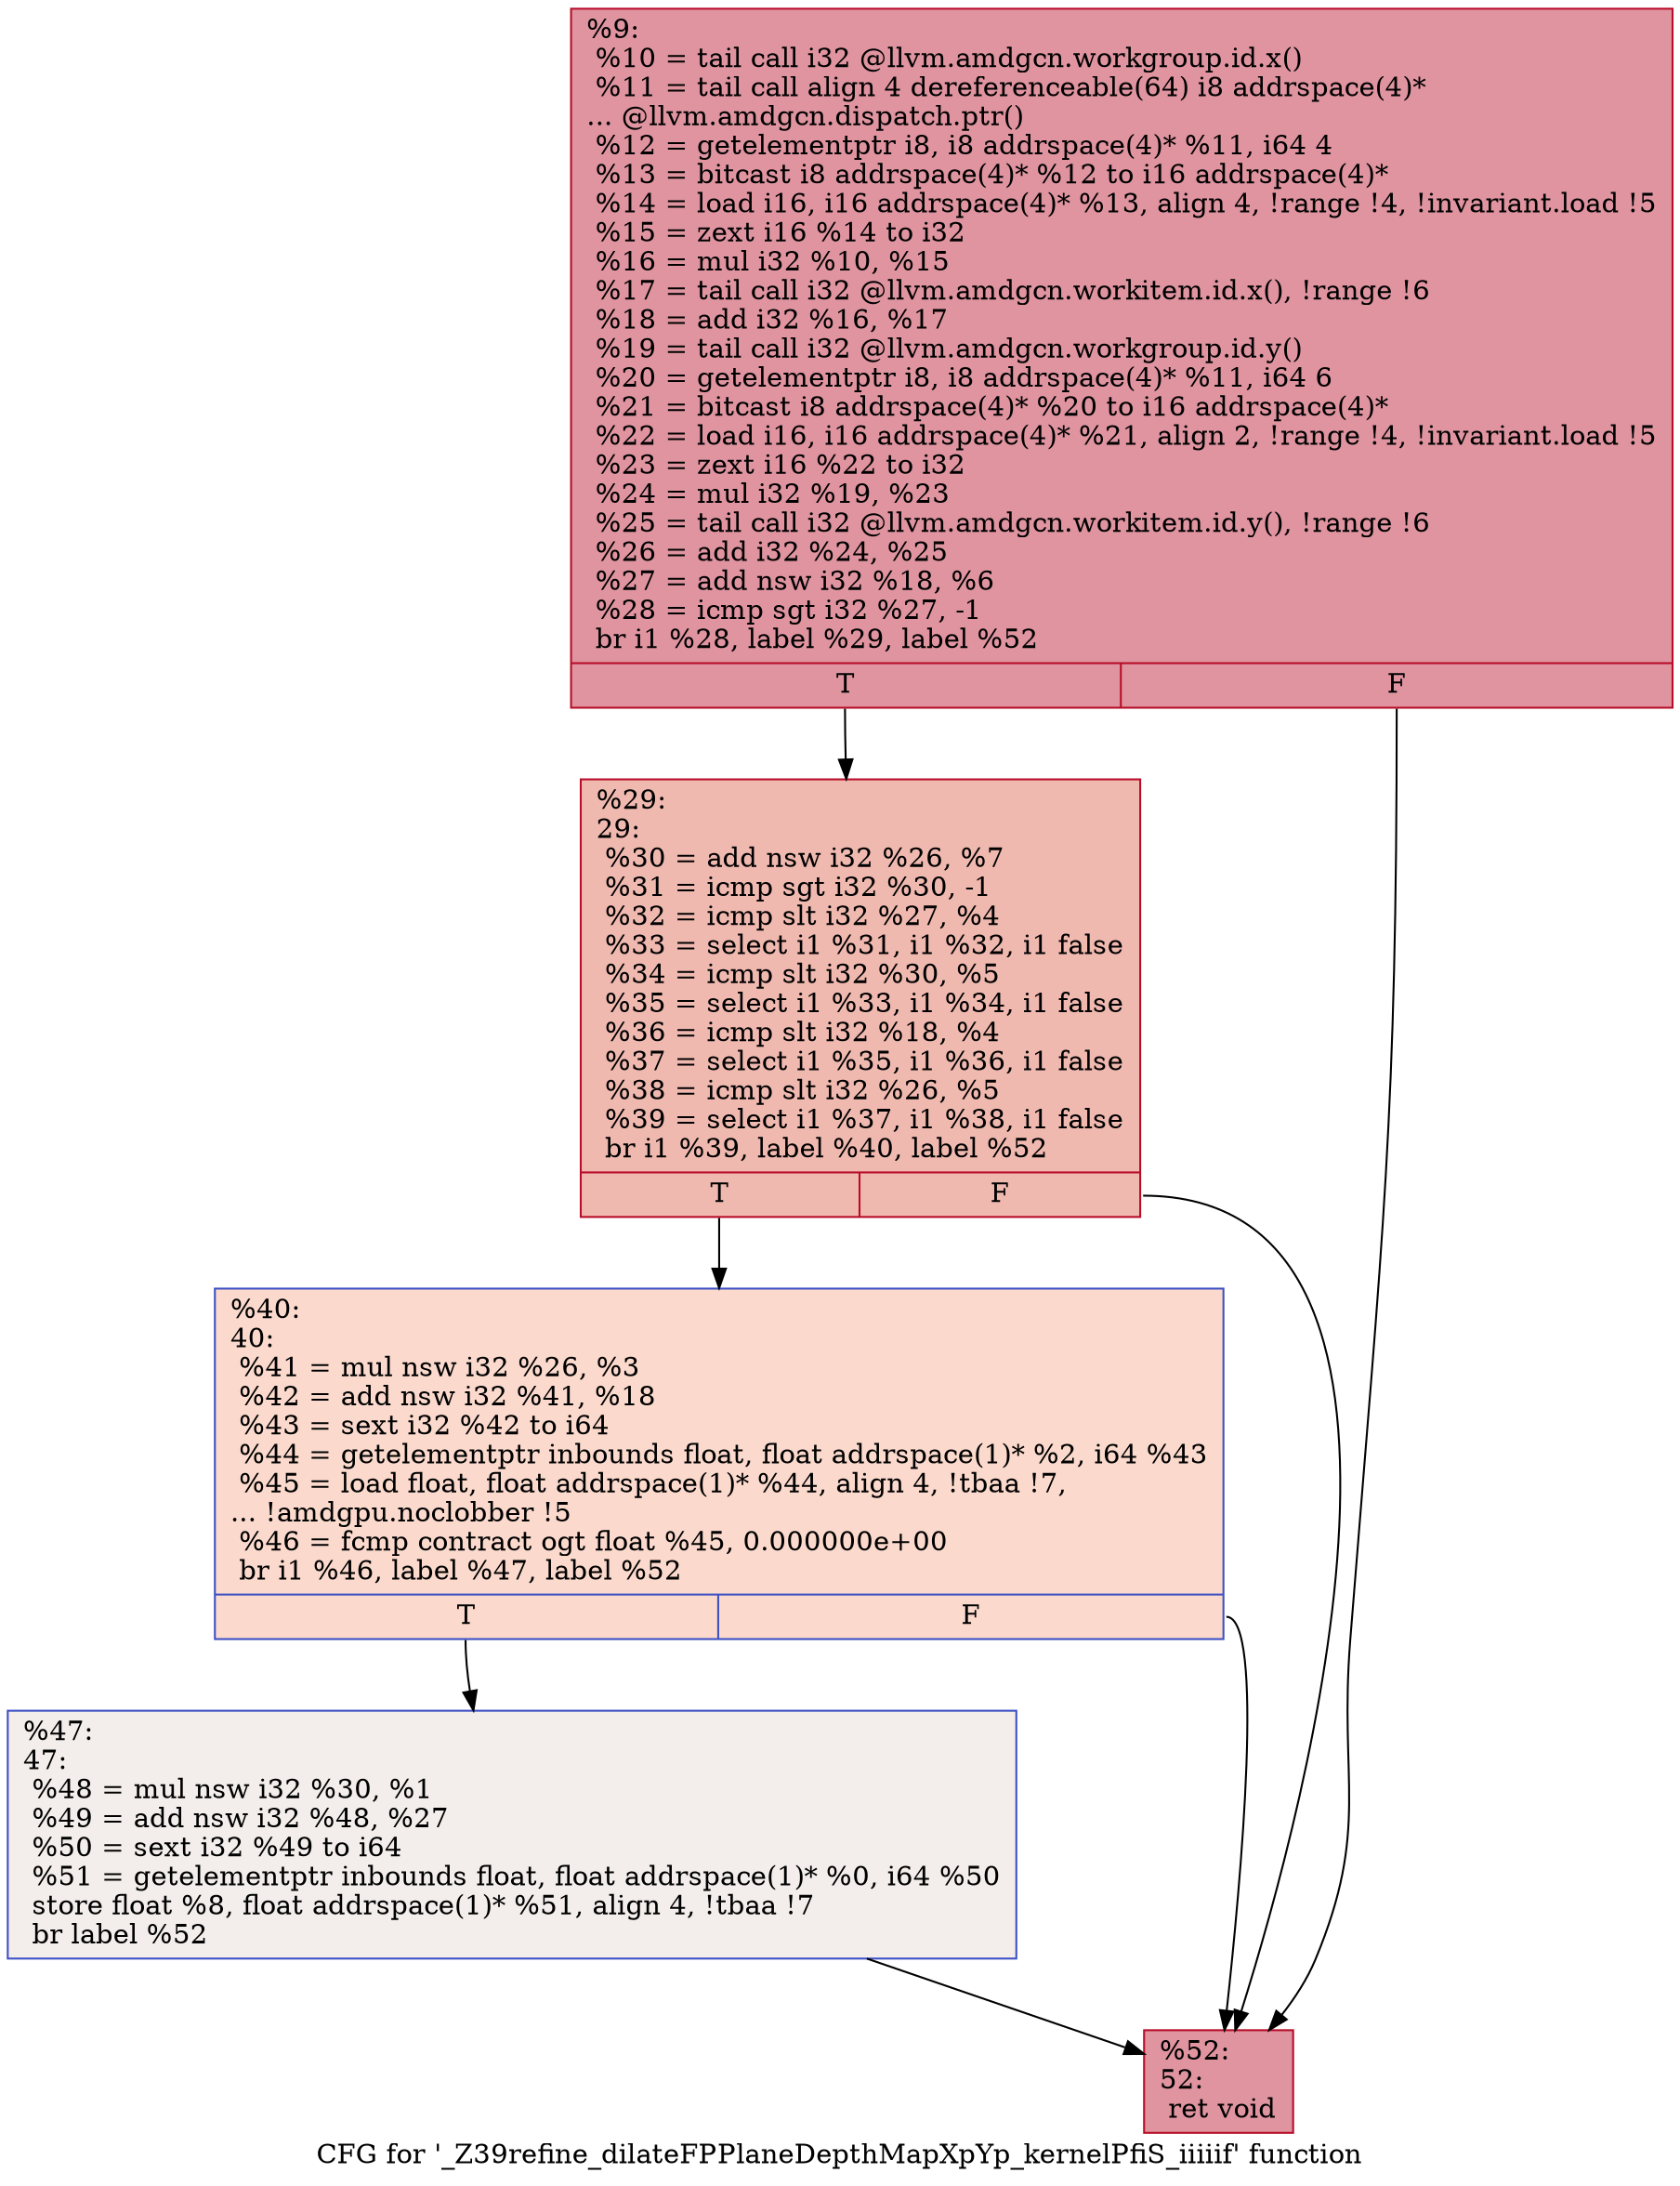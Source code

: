 digraph "CFG for '_Z39refine_dilateFPPlaneDepthMapXpYp_kernelPfiS_iiiiif' function" {
	label="CFG for '_Z39refine_dilateFPPlaneDepthMapXpYp_kernelPfiS_iiiiif' function";

	Node0x4b899c0 [shape=record,color="#b70d28ff", style=filled, fillcolor="#b70d2870",label="{%9:\l  %10 = tail call i32 @llvm.amdgcn.workgroup.id.x()\l  %11 = tail call align 4 dereferenceable(64) i8 addrspace(4)*\l... @llvm.amdgcn.dispatch.ptr()\l  %12 = getelementptr i8, i8 addrspace(4)* %11, i64 4\l  %13 = bitcast i8 addrspace(4)* %12 to i16 addrspace(4)*\l  %14 = load i16, i16 addrspace(4)* %13, align 4, !range !4, !invariant.load !5\l  %15 = zext i16 %14 to i32\l  %16 = mul i32 %10, %15\l  %17 = tail call i32 @llvm.amdgcn.workitem.id.x(), !range !6\l  %18 = add i32 %16, %17\l  %19 = tail call i32 @llvm.amdgcn.workgroup.id.y()\l  %20 = getelementptr i8, i8 addrspace(4)* %11, i64 6\l  %21 = bitcast i8 addrspace(4)* %20 to i16 addrspace(4)*\l  %22 = load i16, i16 addrspace(4)* %21, align 2, !range !4, !invariant.load !5\l  %23 = zext i16 %22 to i32\l  %24 = mul i32 %19, %23\l  %25 = tail call i32 @llvm.amdgcn.workitem.id.y(), !range !6\l  %26 = add i32 %24, %25\l  %27 = add nsw i32 %18, %6\l  %28 = icmp sgt i32 %27, -1\l  br i1 %28, label %29, label %52\l|{<s0>T|<s1>F}}"];
	Node0x4b899c0:s0 -> Node0x4b8e150;
	Node0x4b899c0:s1 -> Node0x4b8e1e0;
	Node0x4b8e150 [shape=record,color="#b70d28ff", style=filled, fillcolor="#de614d70",label="{%29:\l29:                                               \l  %30 = add nsw i32 %26, %7\l  %31 = icmp sgt i32 %30, -1\l  %32 = icmp slt i32 %27, %4\l  %33 = select i1 %31, i1 %32, i1 false\l  %34 = icmp slt i32 %30, %5\l  %35 = select i1 %33, i1 %34, i1 false\l  %36 = icmp slt i32 %18, %4\l  %37 = select i1 %35, i1 %36, i1 false\l  %38 = icmp slt i32 %26, %5\l  %39 = select i1 %37, i1 %38, i1 false\l  br i1 %39, label %40, label %52\l|{<s0>T|<s1>F}}"];
	Node0x4b8e150:s0 -> Node0x4b8eaa0;
	Node0x4b8e150:s1 -> Node0x4b8e1e0;
	Node0x4b8eaa0 [shape=record,color="#3d50c3ff", style=filled, fillcolor="#f7ac8e70",label="{%40:\l40:                                               \l  %41 = mul nsw i32 %26, %3\l  %42 = add nsw i32 %41, %18\l  %43 = sext i32 %42 to i64\l  %44 = getelementptr inbounds float, float addrspace(1)* %2, i64 %43\l  %45 = load float, float addrspace(1)* %44, align 4, !tbaa !7,\l... !amdgpu.noclobber !5\l  %46 = fcmp contract ogt float %45, 0.000000e+00\l  br i1 %46, label %47, label %52\l|{<s0>T|<s1>F}}"];
	Node0x4b8eaa0:s0 -> Node0x4b8faa0;
	Node0x4b8eaa0:s1 -> Node0x4b8e1e0;
	Node0x4b8faa0 [shape=record,color="#3d50c3ff", style=filled, fillcolor="#e3d9d370",label="{%47:\l47:                                               \l  %48 = mul nsw i32 %30, %1\l  %49 = add nsw i32 %48, %27\l  %50 = sext i32 %49 to i64\l  %51 = getelementptr inbounds float, float addrspace(1)* %0, i64 %50\l  store float %8, float addrspace(1)* %51, align 4, !tbaa !7\l  br label %52\l}"];
	Node0x4b8faa0 -> Node0x4b8e1e0;
	Node0x4b8e1e0 [shape=record,color="#b70d28ff", style=filled, fillcolor="#b70d2870",label="{%52:\l52:                                               \l  ret void\l}"];
}
